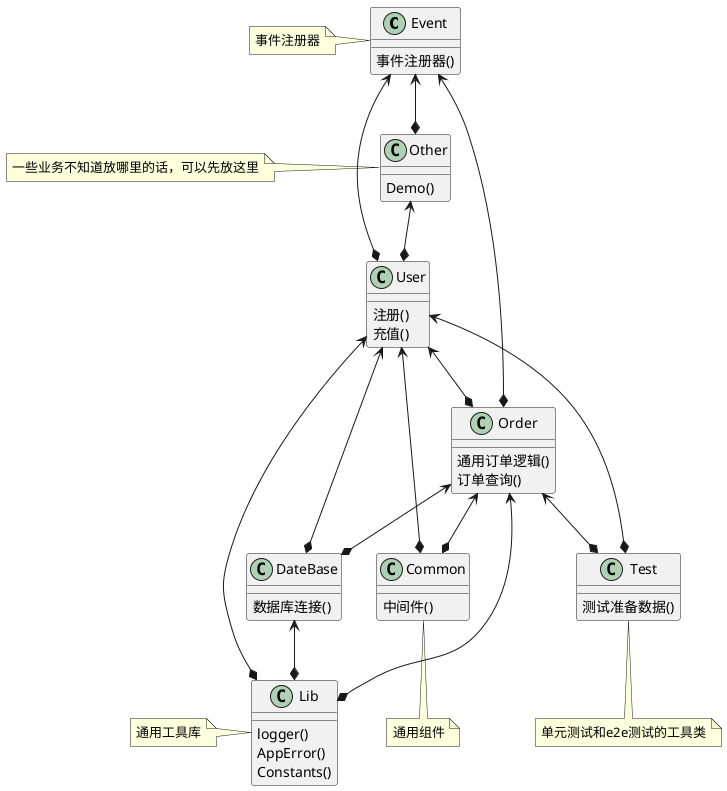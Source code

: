 @startuml

Event : 事件注册器()
note left of Event : 事件注册器

Other : Demo()
note left of Other : 一些业务不知道放哪里的话，可以先放这里

User : 注册()
User : 充值()

Order : 通用订单逻辑()
Order : 订单查询()

Lib : logger()
Lib : AppError()
Lib : Constants()
note left of Lib : 通用工具库

DateBase : 数据库连接()
Common : 中间件()
note bottom of Common : 通用组件
Test : 测试准备数据()
note bottom of Test : 单元测试和e2e测试的工具类


Event <--* User
Event <--* Order
Event <--* Other

Other <--* User
User <--* Order

User <--* Lib
Order <--* Lib

User <--* DateBase
Order <--* DateBase

User <--* Common
Order <--* Common

User <--* Test
Order <--* Test


DateBase <--* Lib

@enduml
